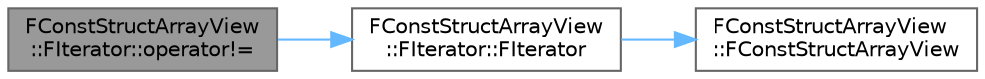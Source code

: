 digraph "FConstStructArrayView::FIterator::operator!="
{
 // INTERACTIVE_SVG=YES
 // LATEX_PDF_SIZE
  bgcolor="transparent";
  edge [fontname=Helvetica,fontsize=10,labelfontname=Helvetica,labelfontsize=10];
  node [fontname=Helvetica,fontsize=10,shape=box,height=0.2,width=0.4];
  rankdir="LR";
  Node1 [id="Node000001",label="FConstStructArrayView\l::FIterator::operator!=",height=0.2,width=0.4,color="gray40", fillcolor="grey60", style="filled", fontcolor="black",tooltip=" "];
  Node1 -> Node2 [id="edge1_Node000001_Node000002",color="steelblue1",style="solid",tooltip=" "];
  Node2 [id="Node000002",label="FConstStructArrayView\l::FIterator::FIterator",height=0.2,width=0.4,color="grey40", fillcolor="white", style="filled",URL="$d6/d1e/structFConstStructArrayView_1_1FIterator.html#a155dafa05337304b37b14863e06f0cb3",tooltip=" "];
  Node2 -> Node3 [id="edge2_Node000002_Node000003",color="steelblue1",style="solid",tooltip=" "];
  Node3 [id="Node000003",label="FConstStructArrayView\l::FConstStructArrayView",height=0.2,width=0.4,color="grey40", fillcolor="white", style="filled",URL="$d5/d8f/structFConstStructArrayView.html#a03898f02c52b64943a564d42590c0748",tooltip=" "];
}

